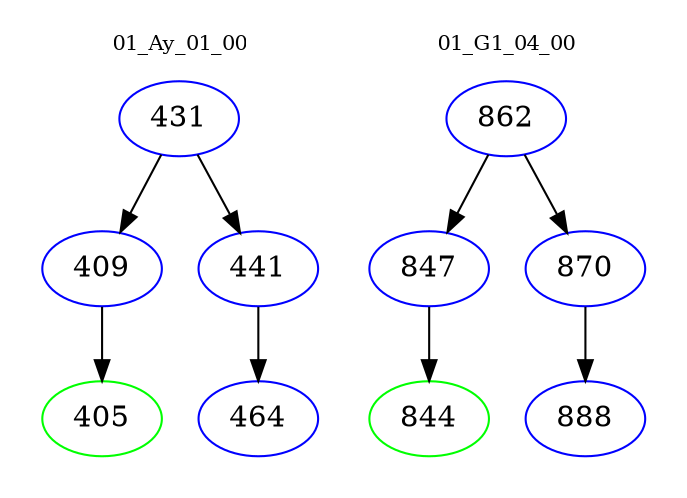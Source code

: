 digraph{
subgraph cluster_0 {
color = white
label = "01_Ay_01_00";
fontsize=10;
T0_431 [label="431", color="blue"]
T0_431 -> T0_409 [color="black"]
T0_409 [label="409", color="blue"]
T0_409 -> T0_405 [color="black"]
T0_405 [label="405", color="green"]
T0_431 -> T0_441 [color="black"]
T0_441 [label="441", color="blue"]
T0_441 -> T0_464 [color="black"]
T0_464 [label="464", color="blue"]
}
subgraph cluster_1 {
color = white
label = "01_G1_04_00";
fontsize=10;
T1_862 [label="862", color="blue"]
T1_862 -> T1_847 [color="black"]
T1_847 [label="847", color="blue"]
T1_847 -> T1_844 [color="black"]
T1_844 [label="844", color="green"]
T1_862 -> T1_870 [color="black"]
T1_870 [label="870", color="blue"]
T1_870 -> T1_888 [color="black"]
T1_888 [label="888", color="blue"]
}
}
